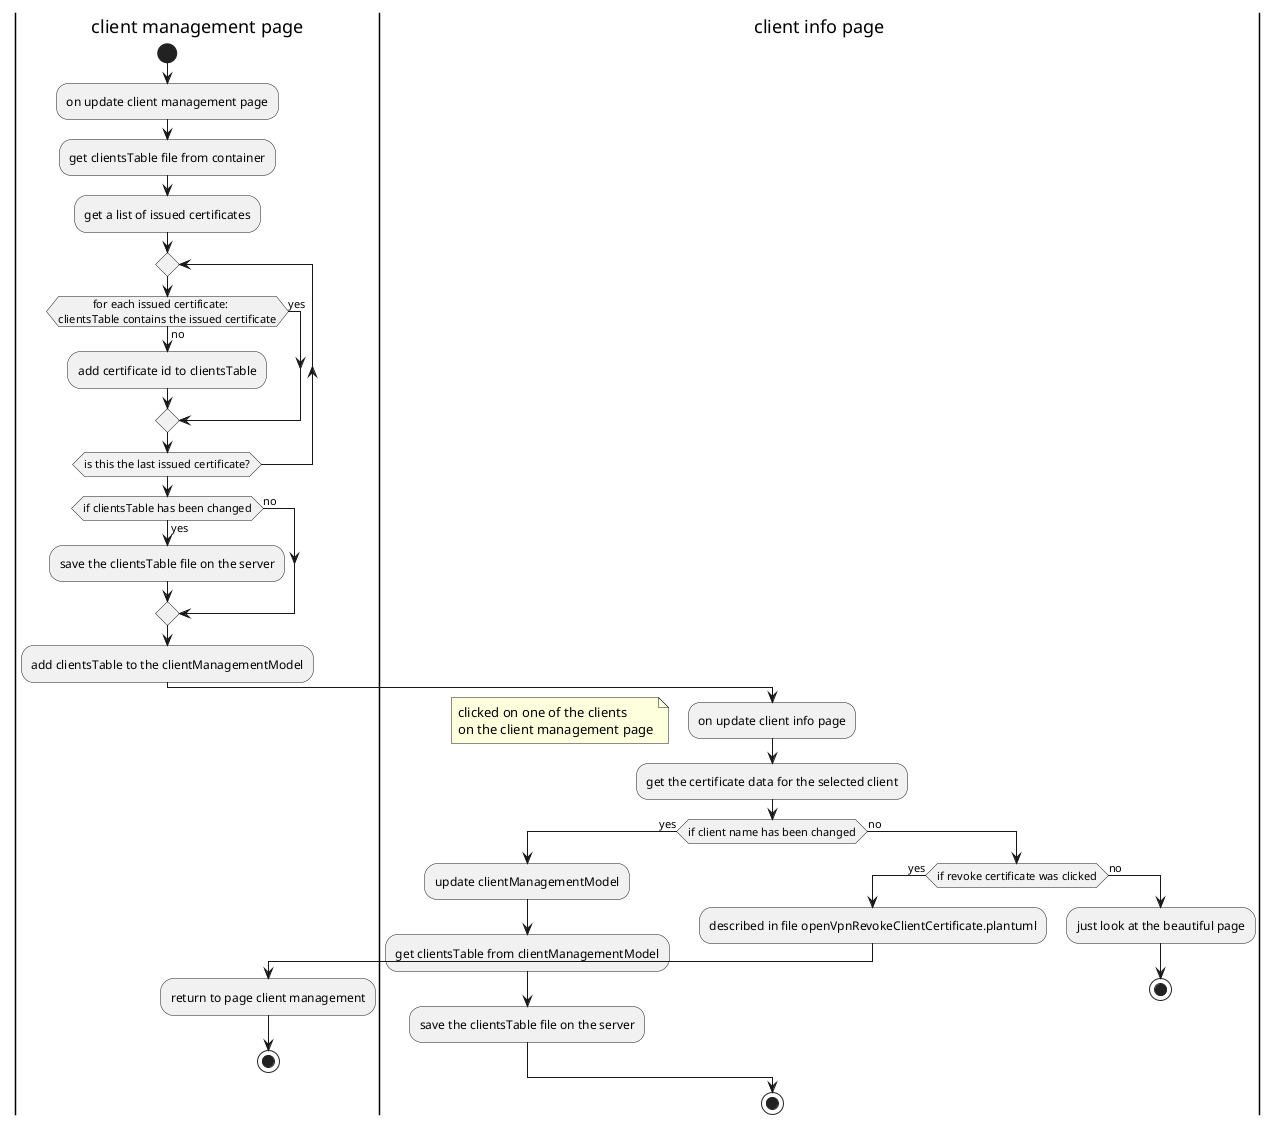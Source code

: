 @startuml openVpnRevokeClientCertificate

|client management page|
start

:on update client management page;
:get clientsTable file from container;
:get a list of issued certificates;

repeat

if (            for each issued certificate: 
clientsTable contains the issued certificate) then (yes)
else (no)
    :add certificate id to clientsTable;
endif

repeat while (is this the last issued certificate?)

if (if clientsTable has been changed) then (yes)
    :save the clientsTable file on the server;
else (no)
endif

:add clientsTable to the clientManagementModel;

|client info page|
:on update client info page;
floating note
    clicked on one of the clients 
    on the client management page
end note

:get the certificate data for the selected client;
if (if client name has been changed) then (yes)
    :update clientManagementModel;
    :get clientsTable from clientManagementModel;
    :save the clientsTable file on the server;
else (no)
    if (if revoke certificate was clicked) then (yes)
        :described in file openVpnRevokeClientCertificate.plantuml;
        |client management page|
        :return to page client management;
        stop
    else (no)
        |client info page|
        :just look at the beautiful page;
        stop
    endif
endif
stop
@enduml